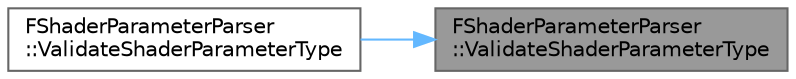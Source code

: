 digraph "FShaderParameterParser::ValidateShaderParameterType"
{
 // INTERACTIVE_SVG=YES
 // LATEX_PDF_SIZE
  bgcolor="transparent";
  edge [fontname=Helvetica,fontsize=10,labelfontname=Helvetica,labelfontsize=10];
  node [fontname=Helvetica,fontsize=10,shape=box,height=0.2,width=0.4];
  rankdir="RL";
  Node1 [id="Node000001",label="FShaderParameterParser\l::ValidateShaderParameterType",height=0.2,width=0.4,color="gray40", fillcolor="grey60", style="filled", fontcolor="black",tooltip="Validates the shader parameter in code is compatible with the shader parameter structure."];
  Node1 -> Node2 [id="edge1_Node000001_Node000002",dir="back",color="steelblue1",style="solid",tooltip=" "];
  Node2 [id="Node000002",label="FShaderParameterParser\l::ValidateShaderParameterType",height=0.2,width=0.4,color="grey40", fillcolor="white", style="filled",URL="$d5/d50/classFShaderParameterParser.html#aeb86645d8f9a9bdd3bf0fb81a386ab8d",tooltip=" "];
}
